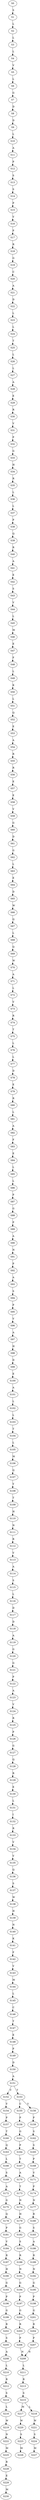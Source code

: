 strict digraph  {
	S0 -> S1 [ label = S ];
	S1 -> S2 [ label = L ];
	S2 -> S3 [ label = L ];
	S3 -> S4 [ label = L ];
	S4 -> S5 [ label = V ];
	S5 -> S6 [ label = L ];
	S6 -> S7 [ label = G ];
	S7 -> S8 [ label = D ];
	S8 -> S9 [ label = D ];
	S9 -> S10 [ label = L ];
	S10 -> S11 [ label = A ];
	S11 -> S12 [ label = P ];
	S12 -> S13 [ label = S ];
	S13 -> S14 [ label = S ];
	S14 -> S15 [ label = P ];
	S15 -> S16 [ label = V ];
	S16 -> S17 [ label = P ];
	S17 -> S18 [ label = R ];
	S18 -> S19 [ label = G ];
	S19 -> S20 [ label = C ];
	S20 -> S21 [ label = A ];
	S21 -> S22 [ label = D ];
	S22 -> S23 [ label = L ];
	S23 -> S24 [ label = L ];
	S24 -> S25 [ label = T ];
	S25 -> S26 [ label = L ];
	S26 -> S27 [ label = L ];
	S27 -> S28 [ label = A ];
	S28 -> S29 [ label = E ];
	S29 -> S30 [ label = R ];
	S30 -> S31 [ label = V ];
	S31 -> S32 [ label = P ];
	S32 -> S33 [ label = G ];
	S33 -> S34 [ label = H ];
	S34 -> S35 [ label = R ];
	S35 -> S36 [ label = L ];
	S36 -> S37 [ label = L ];
	S37 -> S38 [ label = P ];
	S38 -> S39 [ label = Q ];
	S39 -> S40 [ label = R ];
	S40 -> S41 [ label = A ];
	S41 -> S42 [ label = E ];
	S42 -> S43 [ label = S ];
	S43 -> S44 [ label = V ];
	S44 -> S45 [ label = L ];
	S45 -> S46 [ label = M ];
	S46 -> S47 [ label = E ];
	S47 -> S48 [ label = F ];
	S48 -> S49 [ label = L ];
	S49 -> S50 [ label = K ];
	S50 -> S51 [ label = L ];
	S51 -> S52 [ label = Q ];
	S52 -> S53 [ label = E ];
	S53 -> S54 [ label = A ];
	S54 -> S55 [ label = R ];
	S55 -> S56 [ label = R ];
	S56 -> S57 [ label = E ];
	S57 -> S58 [ label = E ];
	S58 -> S59 [ label = V ];
	S59 -> S60 [ label = G ];
	S60 -> S61 [ label = D ];
	S61 -> S62 [ label = G ];
	S62 -> S63 [ label = L ];
	S63 -> S64 [ label = E ];
	S64 -> S65 [ label = D ];
	S65 -> S66 [ label = W ];
	S66 -> S67 [ label = Q ];
	S67 -> S68 [ label = L ];
	S68 -> S69 [ label = Q ];
	S69 -> S70 [ label = W ];
	S70 -> S71 [ label = A ];
	S71 -> S72 [ label = L ];
	S72 -> S73 [ label = V ];
	S73 -> S74 [ label = R ];
	S74 -> S75 [ label = T ];
	S75 -> S76 [ label = L ];
	S76 -> S77 [ label = L ];
	S77 -> S78 [ label = D ];
	S78 -> S79 [ label = E ];
	S79 -> S80 [ label = R ];
	S80 -> S81 [ label = L ];
	S81 -> S82 [ label = A ];
	S82 -> S83 [ label = F ];
	S83 -> S84 [ label = E ];
	S84 -> S85 [ label = L ];
	S85 -> S86 [ label = L ];
	S86 -> S87 [ label = P ];
	S87 -> S88 [ label = G ];
	S88 -> S89 [ label = P ];
	S89 -> S90 [ label = A ];
	S90 -> S91 [ label = N ];
	S91 -> S92 [ label = P ];
	S92 -> S93 [ label = A ];
	S93 -> S94 [ label = S ];
	S94 -> S95 [ label = P ];
	S95 -> S96 [ label = V ];
	S96 -> S97 [ label = A ];
	S97 -> S98 [ label = H ];
	S98 -> S99 [ label = D ];
	S99 -> S100 [ label = E ];
	S100 -> S101 [ label = A ];
	S101 -> S102 [ label = L ];
	S102 -> S103 [ label = L ];
	S103 -> S104 [ label = T ];
	S104 -> S105 [ label = L ];
	S105 -> S106 [ label = M ];
	S106 -> S107 [ label = Q ];
	S107 -> S108 [ label = Y ];
	S108 -> S109 [ label = T ];
	S109 -> S110 [ label = H ];
	S110 -> S111 [ label = N ];
	S111 -> S112 [ label = R ];
	S112 -> S113 [ label = V ];
	S113 -> S114 [ label = A ];
	S114 -> S115 [ label = S ];
	S115 -> S116 [ label = L ];
	S116 -> S117 [ label = D ];
	S117 -> S118 [ label = D ];
	S118 -> S119 [ label = A ];
	S119 -> S120 [ label = G ];
	S120 -> S121 [ label = G ];
	S121 -> S122 [ label = P ];
	S122 -> S123 [ label = A ];
	S123 -> S124 [ label = V ];
	S124 -> S125 [ label = R ];
	S125 -> S126 [ label = P ];
	S126 -> S127 [ label = G ];
	S127 -> S128 [ label = Q ];
	S128 -> S129 [ label = R ];
	S129 -> S130 [ label = E ];
	S130 -> S131 [ label = L ];
	S131 -> S132 [ label = I ];
	S132 -> S133 [ label = R ];
	S133 -> S134 [ label = V ];
	S134 -> S135 [ label = V ];
	S135 -> S136 [ label = Q ];
	S136 -> S137 [ label = S ];
	S137 -> S138 [ label = W ];
	S138 -> S139 [ label = H ];
	S139 -> S140 [ label = N ];
	S140 -> S141 [ label = K ];
	S141 -> S142 [ label = F ];
	S142 -> S143 [ label = V ];
	S143 -> S144 [ label = M ];
	S144 -> S145 [ label = L ];
	S145 -> S146 [ label = C ];
	S146 -> S147 [ label = T ];
	S147 -> S148 [ label = E ];
	S148 -> S149 [ label = P ];
	S149 -> S150 [ label = D ];
	S150 -> S151 [ label = A ];
	S151 -> S152 [ label = V ];
	S151 -> S153 [ label = T ];
	S152 -> S154 [ label = V ];
	S153 -> S155 [ label = C ];
	S153 -> S156 [ label = V ];
	S154 -> S157 [ label = P ];
	S155 -> S158 [ label = P ];
	S156 -> S159 [ label = P ];
	S157 -> S160 [ label = T ];
	S158 -> S161 [ label = G ];
	S159 -> S162 [ label = S ];
	S160 -> S163 [ label = Q ];
	S161 -> S164 [ label = P ];
	S162 -> S165 [ label = S ];
	S163 -> S166 [ label = L ];
	S164 -> S167 [ label = T ];
	S165 -> S168 [ label = P ];
	S166 -> S169 [ label = S ];
	S167 -> S170 [ label = A ];
	S168 -> S171 [ label = V ];
	S169 -> S172 [ label = A ];
	S170 -> S173 [ label = T ];
	S171 -> S174 [ label = P ];
	S172 -> S175 [ label = G ];
	S173 -> S176 [ label = N ];
	S174 -> S177 [ label = N ];
	S175 -> S178 [ label = Q ];
	S176 -> S179 [ label = H ];
	S177 -> S180 [ label = R ];
	S178 -> S181 [ label = P ];
	S179 -> S182 [ label = G ];
	S180 -> S183 [ label = S ];
	S181 -> S184 [ label = V ];
	S182 -> S185 [ label = S ];
	S183 -> S186 [ label = A ];
	S184 -> S187 [ label = R ];
	S185 -> S188 [ label = R ];
	S186 -> S189 [ label = R ];
	S187 -> S190 [ label = H ];
	S188 -> S191 [ label = N ];
	S189 -> S192 [ label = N ];
	S190 -> S193 [ label = G ];
	S191 -> S194 [ label = G ];
	S192 -> S195 [ label = G ];
	S193 -> S196 [ label = P ];
	S194 -> S197 [ label = P ];
	S195 -> S198 [ label = P ];
	S196 -> S199 [ label = G ];
	S197 -> S200 [ label = G ];
	S198 -> S201 [ label = G ];
	S199 -> S202 [ label = R ];
	S200 -> S203 [ label = R ];
	S201 -> S204 [ label = R ];
	S202 -> S205 [ label = S ];
	S203 -> S206 [ label = P ];
	S204 -> S207 [ label = P ];
	S205 -> S208 [ label = A ];
	S206 -> S209 [ label = N ];
	S207 -> S209 [ label = N ];
	S208 -> S210 [ label = L ];
	S209 -> S211 [ label = L ];
	S210 -> S212 [ label = R ];
	S211 -> S213 [ label = R ];
	S212 -> S214 [ label = S ];
	S213 -> S215 [ label = S ];
	S214 -> S216 [ label = L ];
	S215 -> S217 [ label = M ];
	S215 -> S218 [ label = L ];
	S216 -> S219 [ label = W ];
	S217 -> S220 [ label = W ];
	S218 -> S221 [ label = W ];
	S219 -> S222 [ label = N ];
	S220 -> S223 [ label = S ];
	S221 -> S224 [ label = S ];
	S222 -> S225 [ label = M ];
	S223 -> S226 [ label = M ];
	S224 -> S227 [ label = M ];
	S225 -> S228 [ label = R ];
	S228 -> S229 [ label = E ];
	S229 -> S230 [ label = M ];
}
